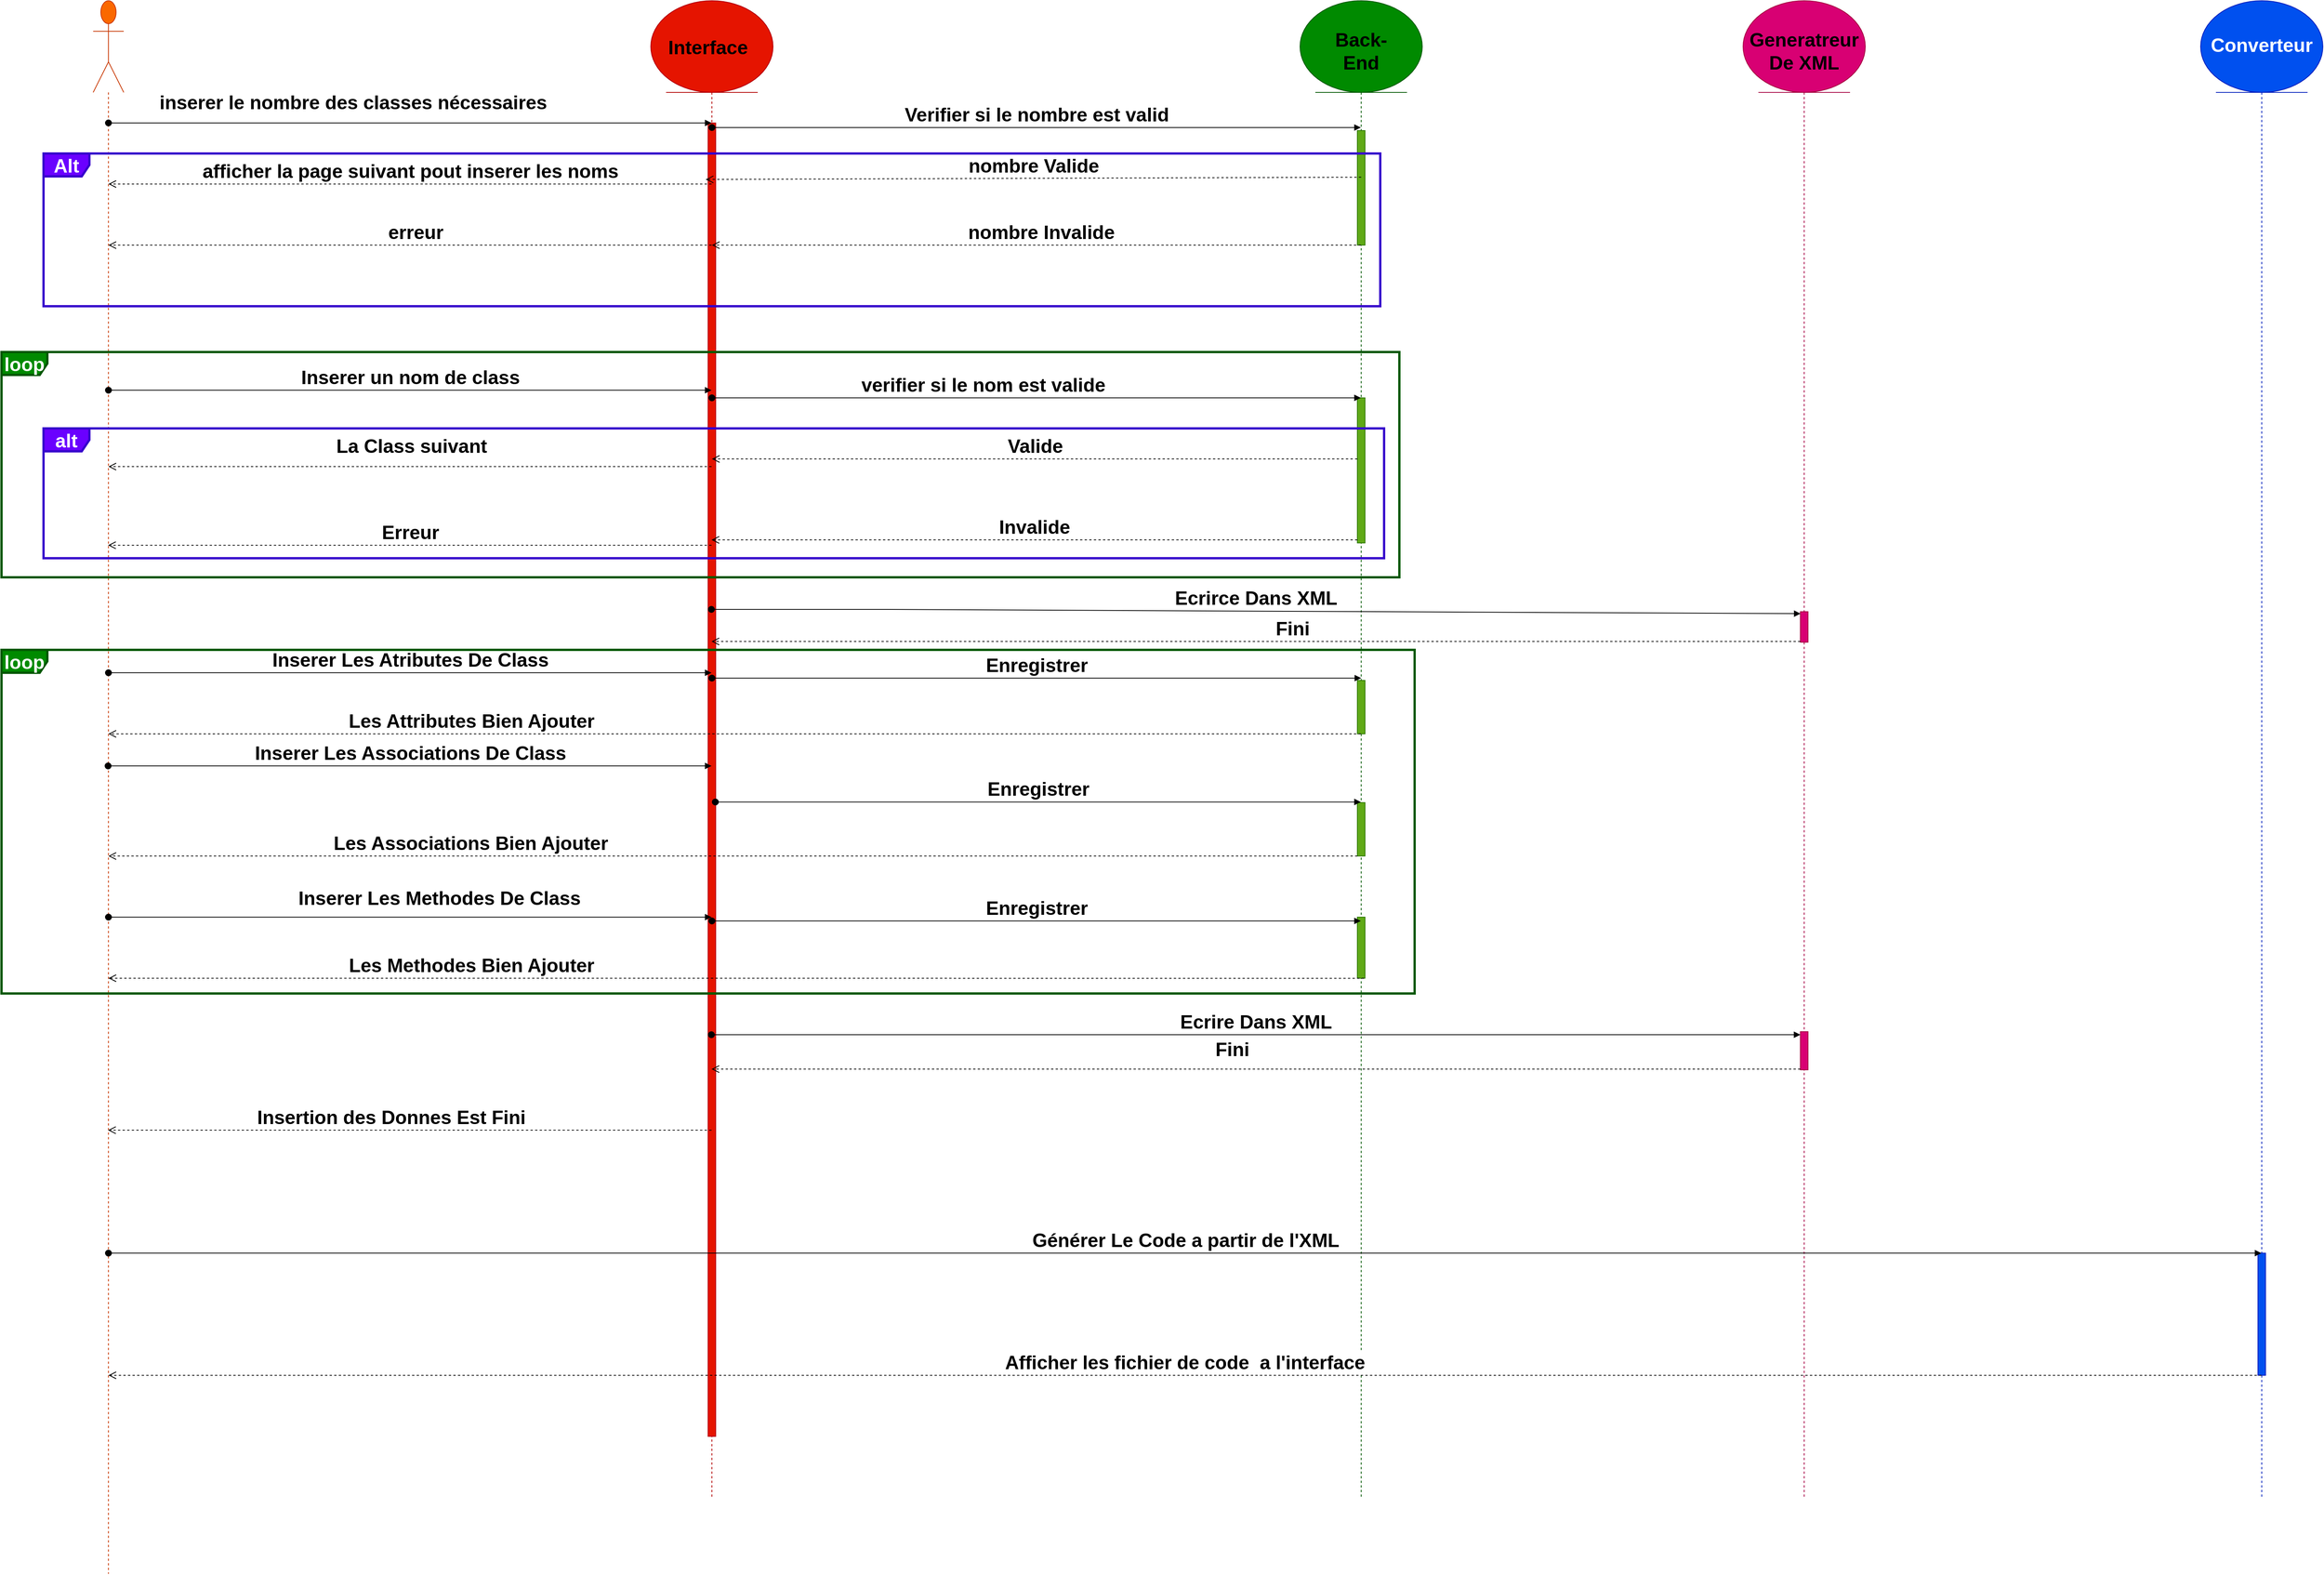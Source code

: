 <mxfile>
    <diagram id="qVnnI8K2D0L8Njw8Rhys" name="Page-1">
        <mxGraphModel dx="2285" dy="715" grid="1" gridSize="10" guides="1" tooltips="1" connect="1" arrows="1" fold="1" page="1" pageScale="1" pageWidth="850" pageHeight="1100" math="0" shadow="0">
            <root>
                <mxCell id="0"/>
                <mxCell id="1" parent="0"/>
                <mxCell id="3" value="" style="shape=umlLifeline;participant=umlActor;perimeter=lifelinePerimeter;whiteSpace=wrap;html=1;container=1;collapsible=0;recursiveResize=0;verticalAlign=top;spacingTop=36;outlineConnect=0;size=120;fillColor=#fa6800;fontColor=#000000;strokeColor=#C73500;" parent="1" vertex="1">
                    <mxGeometry x="40" y="40" width="40" height="2060" as="geometry"/>
                </mxCell>
                <mxCell id="5" value="" style="shape=umlLifeline;participant=umlEntity;perimeter=lifelinePerimeter;whiteSpace=wrap;html=1;container=1;collapsible=0;recursiveResize=0;verticalAlign=top;spacingTop=36;outlineConnect=0;size=120;fillColor=#e51400;fontColor=#ffffff;strokeColor=#B20000;fontSize=25;fontStyle=1" parent="1" vertex="1">
                    <mxGeometry x="770" y="40" width="160" height="1960" as="geometry"/>
                </mxCell>
                <mxCell id="29" style="edgeStyle=none;html=1;fontSize=25;fontStyle=1" parent="5" target="5" edge="1">
                    <mxGeometry relative="1" as="geometry">
                        <mxPoint x="79.5" y="610" as="sourcePoint"/>
                    </mxGeometry>
                </mxCell>
                <mxCell id="12" value="&lt;font style=&quot;font-size: 25px;&quot;&gt;&lt;span style=&quot;font-size: 25px;&quot;&gt;Interface&lt;/span&gt;&lt;/font&gt;" style="text;strokeColor=none;align=center;fillColor=none;html=1;verticalAlign=middle;whiteSpace=wrap;rounded=0;fontSize=25;fontStyle=1" parent="5" vertex="1">
                    <mxGeometry y="40" width="150" height="40" as="geometry"/>
                </mxCell>
                <mxCell id="55" value="" style="html=1;points=[];perimeter=orthogonalPerimeter;fillColor=#e51400;fontColor=#ffffff;strokeColor=#B20000;fontSize=25;fontStyle=1" parent="5" vertex="1">
                    <mxGeometry x="75" y="160" width="10" height="1720" as="geometry"/>
                </mxCell>
                <mxCell id="7" value="" style="shape=umlLifeline;participant=umlEntity;perimeter=lifelinePerimeter;whiteSpace=wrap;html=1;container=1;collapsible=0;recursiveResize=0;verticalAlign=top;spacingTop=36;outlineConnect=0;size=120;fillColor=#008a00;fontColor=#ffffff;strokeColor=#005700;fontSize=25;fontStyle=1" parent="1" vertex="1">
                    <mxGeometry x="1620" y="40" width="160" height="1960" as="geometry"/>
                </mxCell>
                <mxCell id="18" value="&lt;font style=&quot;font-size: 25px;&quot;&gt;&lt;span style=&quot;font-size: 25px;&quot;&gt;Back-End&lt;/span&gt;&lt;/font&gt;" style="text;strokeColor=none;align=center;fillColor=none;html=1;verticalAlign=middle;whiteSpace=wrap;rounded=0;strokeWidth=3;fontSize=25;fontStyle=1" parent="7" vertex="1">
                    <mxGeometry x="50" y="40" width="60" height="50" as="geometry"/>
                </mxCell>
                <mxCell id="40" value="&lt;font style=&quot;font-size: 25px;&quot;&gt;&lt;span style=&quot;font-size: 25px;&quot;&gt;Enregistrer&lt;/span&gt;&lt;/font&gt;" style="html=1;verticalAlign=bottom;startArrow=oval;startFill=1;endArrow=block;startSize=8;fontSize=25;fontStyle=1" parent="7" edge="1" source="5">
                    <mxGeometry x="-0.001" width="60" relative="1" as="geometry">
                        <mxPoint x="-400.5" y="887" as="sourcePoint"/>
                        <mxPoint x="80" y="887" as="targetPoint"/>
                        <mxPoint as="offset"/>
                    </mxGeometry>
                </mxCell>
                <mxCell id="56" value="" style="html=1;points=[];perimeter=orthogonalPerimeter;fillColor=#60a917;fontColor=#ffffff;strokeColor=#2D7600;fontSize=25;fontStyle=1" parent="7" vertex="1">
                    <mxGeometry x="75" y="170" width="10" height="150" as="geometry"/>
                </mxCell>
                <mxCell id="57" value="" style="html=1;points=[];perimeter=orthogonalPerimeter;fillColor=#60a917;fontColor=#ffffff;strokeColor=#2D7600;fontSize=25;fontStyle=1" parent="7" vertex="1">
                    <mxGeometry x="75" y="520" width="10" height="190" as="geometry"/>
                </mxCell>
                <mxCell id="59" value="" style="html=1;points=[];perimeter=orthogonalPerimeter;fillColor=#60a917;fontColor=#ffffff;strokeColor=#2D7600;fontSize=25;fontStyle=1" parent="7" vertex="1">
                    <mxGeometry x="75" y="890" width="10" height="70" as="geometry"/>
                </mxCell>
                <mxCell id="62" value="" style="html=1;points=[];perimeter=orthogonalPerimeter;fillColor=#60a917;fontColor=#ffffff;strokeColor=#2D7600;fontSize=25;fontStyle=1" parent="7" vertex="1">
                    <mxGeometry x="75" y="1050" width="10" height="70" as="geometry"/>
                </mxCell>
                <mxCell id="63" value="" style="html=1;points=[];perimeter=orthogonalPerimeter;fillColor=#60a917;fontColor=#ffffff;strokeColor=#2D7600;fontSize=25;fontStyle=1" parent="7" vertex="1">
                    <mxGeometry x="75" y="1200" width="10" height="80" as="geometry"/>
                </mxCell>
                <mxCell id="30" value="&lt;font style=&quot;font-size: 25px;&quot;&gt;&lt;span style=&quot;font-size: 25px;&quot;&gt;Invalide&lt;/span&gt;&lt;/font&gt;" style="html=1;verticalAlign=bottom;endArrow=open;dashed=1;endSize=8;fontSize=25;fontStyle=1" parent="7" edge="1">
                    <mxGeometry x="0.001" relative="1" as="geometry">
                        <mxPoint x="75" y="706" as="sourcePoint"/>
                        <mxPoint x="-770.5" y="706" as="targetPoint"/>
                        <Array as="points">
                            <mxPoint x="-224.5" y="706"/>
                            <mxPoint x="-290" y="706"/>
                        </Array>
                        <mxPoint as="offset"/>
                    </mxGeometry>
                </mxCell>
                <mxCell id="8" value="" style="shape=umlLifeline;participant=umlEntity;perimeter=lifelinePerimeter;whiteSpace=wrap;html=1;container=1;collapsible=0;recursiveResize=0;verticalAlign=top;spacingTop=36;outlineConnect=0;size=120;fillColor=#d80073;fontColor=#ffffff;strokeColor=#A50040;fontSize=25;fontStyle=1" parent="1" vertex="1">
                    <mxGeometry x="2200" y="40" width="160" height="1960" as="geometry"/>
                </mxCell>
                <mxCell id="24" value="&lt;font style=&quot;font-size: 25px;&quot;&gt;&lt;span style=&quot;font-size: 25px;&quot;&gt;Generatreur De XML&lt;/span&gt;&lt;/font&gt;" style="text;strokeColor=none;align=center;fillColor=none;html=1;verticalAlign=middle;whiteSpace=wrap;rounded=0;fontSize=25;fontStyle=1" parent="8" vertex="1">
                    <mxGeometry x="50" y="50" width="60" height="30" as="geometry"/>
                </mxCell>
                <mxCell id="64" value="" style="html=1;points=[];perimeter=orthogonalPerimeter;fillColor=#d80073;fontColor=#ffffff;strokeColor=#A50040;fontSize=25;fontStyle=1" parent="8" vertex="1">
                    <mxGeometry x="75" y="800" width="10" height="40" as="geometry"/>
                </mxCell>
                <mxCell id="65" value="" style="html=1;points=[];perimeter=orthogonalPerimeter;fillColor=#d80073;fontColor=#ffffff;strokeColor=#A50040;fontSize=25;fontStyle=1" parent="8" vertex="1">
                    <mxGeometry x="75" y="1350" width="10" height="50" as="geometry"/>
                </mxCell>
                <mxCell id="9" value="&lt;font style=&quot;font-size: 25px;&quot;&gt;&lt;span style=&quot;font-size: 25px;&quot;&gt;Converteur&lt;br&gt;&lt;/span&gt;&lt;/font&gt;" style="shape=umlLifeline;participant=umlEntity;perimeter=lifelinePerimeter;whiteSpace=wrap;html=1;container=1;collapsible=0;recursiveResize=0;verticalAlign=top;spacingTop=36;outlineConnect=0;size=120;fillColor=#0050ef;fontColor=#ffffff;strokeColor=#001DBC;fontSize=25;fontStyle=1" parent="1" vertex="1">
                    <mxGeometry x="2799" y="40" width="160" height="1960" as="geometry"/>
                </mxCell>
                <mxCell id="66" value="" style="html=1;points=[];perimeter=orthogonalPerimeter;fillColor=#0050ef;fontColor=#ffffff;strokeColor=#001DBC;fontSize=25;fontStyle=1" parent="9" vertex="1">
                    <mxGeometry x="75" y="1640" width="10" height="160" as="geometry"/>
                </mxCell>
                <mxCell id="11" value="&lt;font style=&quot;font-size: 25px;&quot;&gt;&lt;span style=&quot;font-size: 25px;&quot;&gt;inserer le nombre des classes&amp;nbsp;nécessaires&lt;/span&gt;&lt;/font&gt;" style="html=1;verticalAlign=bottom;startArrow=oval;endArrow=block;startSize=8;fontSize=25;fontStyle=1" parent="1" target="5" edge="1">
                    <mxGeometry x="-0.19" y="10" relative="1" as="geometry">
                        <mxPoint x="60" y="200" as="sourcePoint"/>
                        <mxPoint x="120" y="200" as="targetPoint"/>
                        <mxPoint as="offset"/>
                    </mxGeometry>
                </mxCell>
                <mxCell id="15" value="&lt;font style=&quot;font-size: 25px;&quot;&gt;&lt;span style=&quot;font-size: 25px;&quot;&gt;afficher la page suivant pout inserer les noms&lt;/span&gt;&lt;/font&gt;" style="html=1;verticalAlign=bottom;endArrow=open;dashed=1;endSize=8;fontSize=25;fontStyle=1" parent="1" target="3" edge="1" source="5">
                    <mxGeometry relative="1" as="geometry">
                        <mxPoint x="470" y="280" as="sourcePoint"/>
                        <mxPoint x="260" y="270" as="targetPoint"/>
                        <Array as="points">
                            <mxPoint x="270" y="280"/>
                        </Array>
                        <mxPoint as="offset"/>
                    </mxGeometry>
                </mxCell>
                <mxCell id="16" value="&lt;font style=&quot;font-size: 25px;&quot;&gt;&lt;span style=&quot;font-size: 25px;&quot;&gt;erreur&lt;/span&gt;&lt;/font&gt;" style="html=1;verticalAlign=bottom;endArrow=open;dashed=1;endSize=8;fontSize=25;fontStyle=1" parent="1" source="5" target="3" edge="1">
                    <mxGeometry x="-0.018" relative="1" as="geometry">
                        <mxPoint x="340" y="270" as="sourcePoint"/>
                        <mxPoint x="260" y="270" as="targetPoint"/>
                        <Array as="points">
                            <mxPoint x="380" y="360"/>
                            <mxPoint x="160" y="360"/>
                        </Array>
                        <mxPoint as="offset"/>
                    </mxGeometry>
                </mxCell>
                <mxCell id="20" value="&lt;font style=&quot;font-size: 25px;&quot;&gt;&lt;span style=&quot;font-size: 25px;&quot;&gt;Verifier si le nombre est valid&lt;/span&gt;&lt;/font&gt;" style="html=1;verticalAlign=bottom;startArrow=oval;startFill=1;endArrow=block;startSize=8;fontSize=25;fontStyle=1" parent="1" target="7" edge="1">
                    <mxGeometry width="60" relative="1" as="geometry">
                        <mxPoint x="850" y="206" as="sourcePoint"/>
                        <mxPoint x="700" y="270" as="targetPoint"/>
                    </mxGeometry>
                </mxCell>
                <mxCell id="21" value="&lt;font style=&quot;font-size: 25px;&quot;&gt;&lt;span style=&quot;font-size: 25px;&quot;&gt;nombre Valide&lt;/span&gt;&lt;/font&gt;" style="html=1;verticalAlign=bottom;endArrow=open;dashed=1;endSize=8;exitX=0.5;exitY=0.407;exitDx=0;exitDy=0;exitPerimeter=0;entryX=-0.315;entryY=0.043;entryDx=0;entryDy=0;entryPerimeter=0;fontSize=25;fontStyle=1" parent="1" source="56" edge="1" target="55">
                    <mxGeometry relative="1" as="geometry">
                        <mxPoint x="950" y="271" as="sourcePoint"/>
                        <mxPoint x="860" y="271" as="targetPoint"/>
                        <Array as="points"/>
                    </mxGeometry>
                </mxCell>
                <mxCell id="22" value="&lt;font style=&quot;font-size: 25px;&quot;&gt;&lt;span style=&quot;font-size: 25px;&quot;&gt;nombre Invalide&lt;/span&gt;&lt;/font&gt;" style="html=1;verticalAlign=bottom;endArrow=open;dashed=1;endSize=8;fontSize=25;fontStyle=1" parent="1" source="7" edge="1">
                    <mxGeometry x="-0.013" relative="1" as="geometry">
                        <mxPoint x="710" y="270" as="sourcePoint"/>
                        <mxPoint x="850" y="360" as="targetPoint"/>
                        <Array as="points">
                            <mxPoint x="1050" y="360"/>
                            <mxPoint x="890" y="360"/>
                        </Array>
                        <mxPoint as="offset"/>
                    </mxGeometry>
                </mxCell>
                <mxCell id="27" value="&lt;font style=&quot;font-size: 25px;&quot;&gt;&lt;span style=&quot;font-size: 25px;&quot;&gt;Inserer un nom de class&lt;/span&gt;&lt;/font&gt;" style="html=1;verticalAlign=bottom;startArrow=oval;startFill=1;endArrow=block;startSize=8;fontSize=25;fontStyle=1" parent="1" source="3" target="5" edge="1">
                    <mxGeometry width="60" relative="1" as="geometry">
                        <mxPoint x="350" y="430" as="sourcePoint"/>
                        <mxPoint x="410" y="430" as="targetPoint"/>
                        <Array as="points">
                            <mxPoint x="310" y="550"/>
                        </Array>
                    </mxGeometry>
                </mxCell>
                <mxCell id="28" value="&lt;font style=&quot;font-size: 25px;&quot;&gt;&lt;span style=&quot;font-size: 25px;&quot;&gt;verifier si le nom est valide&lt;/span&gt;&lt;/font&gt;" style="html=1;verticalAlign=bottom;startArrow=oval;startFill=1;endArrow=block;startSize=8;fontSize=25;fontStyle=1" parent="1" target="7" edge="1">
                    <mxGeometry width="60" relative="1" as="geometry">
                        <mxPoint x="850" y="560" as="sourcePoint"/>
                        <mxPoint x="850" y="560" as="targetPoint"/>
                        <Array as="points">
                            <mxPoint x="920" y="560"/>
                            <mxPoint x="880" y="560"/>
                            <mxPoint x="850" y="560"/>
                        </Array>
                    </mxGeometry>
                </mxCell>
                <mxCell id="34" value="&lt;font style=&quot;font-size: 25px;&quot;&gt;&lt;span style=&quot;font-size: 25px;&quot;&gt;Erreur&lt;/span&gt;&lt;/font&gt;" style="html=1;verticalAlign=bottom;endArrow=open;dashed=1;endSize=8;fontSize=25;fontStyle=1" parent="1" edge="1" source="5">
                    <mxGeometry relative="1" as="geometry">
                        <mxPoint x="479.5" y="753" as="sourcePoint"/>
                        <mxPoint x="59.5" y="753" as="targetPoint"/>
                        <Array as="points">
                            <mxPoint x="300" y="753"/>
                        </Array>
                    </mxGeometry>
                </mxCell>
                <mxCell id="36" value="&lt;font style=&quot;font-size: 25px;&quot;&gt;&lt;span style=&quot;font-size: 25px;&quot;&gt;Inserer Les Atributes De Class&lt;/span&gt;&lt;/font&gt;" style="html=1;verticalAlign=bottom;startArrow=oval;startFill=1;endArrow=block;startSize=8;fontSize=25;fontStyle=1" parent="1" source="3" target="5" edge="1">
                    <mxGeometry width="60" relative="1" as="geometry">
                        <mxPoint x="350" y="830" as="sourcePoint"/>
                        <mxPoint x="410" y="830" as="targetPoint"/>
                        <Array as="points">
                            <mxPoint x="280" y="920"/>
                        </Array>
                    </mxGeometry>
                </mxCell>
                <mxCell id="37" value="&lt;font style=&quot;font-size: 25px;&quot;&gt;&lt;span style=&quot;font-size: 25px;&quot;&gt;Inserer Les Associations De Class&lt;/span&gt;&lt;/font&gt;" style="html=1;verticalAlign=bottom;startArrow=oval;startFill=1;endArrow=block;startSize=8;fontSize=25;fontStyle=1" parent="1" edge="1">
                    <mxGeometry width="60" relative="1" as="geometry">
                        <mxPoint x="59.5" y="1042" as="sourcePoint"/>
                        <mxPoint x="849.5" y="1042" as="targetPoint"/>
                        <Array as="points">
                            <mxPoint x="300" y="1042"/>
                        </Array>
                        <mxPoint as="offset"/>
                    </mxGeometry>
                </mxCell>
                <mxCell id="38" value="&lt;font style=&quot;font-size: 25px;&quot;&gt;&lt;span style=&quot;font-size: 25px;&quot;&gt;Inserer Les Methodes De Class&lt;/span&gt;&lt;/font&gt;" style="html=1;verticalAlign=bottom;startArrow=oval;startFill=1;endArrow=block;startSize=8;fontSize=25;fontStyle=1" parent="1" edge="1" target="5">
                    <mxGeometry x="0.097" y="8" width="60" relative="1" as="geometry">
                        <mxPoint x="60" y="1240" as="sourcePoint"/>
                        <mxPoint x="479.5" y="1240" as="targetPoint"/>
                        <Array as="points">
                            <mxPoint x="310" y="1240"/>
                        </Array>
                        <mxPoint as="offset"/>
                    </mxGeometry>
                </mxCell>
                <mxCell id="41" value="&lt;font style=&quot;font-size: 25px;&quot;&gt;&lt;span style=&quot;font-size: 25px;&quot;&gt;Les Attributes Bien Ajouter&lt;/span&gt;&lt;/font&gt;" style="html=1;verticalAlign=bottom;endArrow=open;dashed=1;endSize=8;fontSize=25;fontStyle=1" parent="1" source="7" target="3" edge="1">
                    <mxGeometry x="0.421" relative="1" as="geometry">
                        <mxPoint x="870" y="1000" as="sourcePoint"/>
                        <mxPoint x="800" y="1000" as="targetPoint"/>
                        <Array as="points">
                            <mxPoint x="950" y="1000"/>
                        </Array>
                        <mxPoint as="offset"/>
                    </mxGeometry>
                </mxCell>
                <mxCell id="42" value="&lt;font style=&quot;font-size: 25px;&quot;&gt;&lt;span style=&quot;font-size: 25px;&quot;&gt;Les Associations Bien Ajouter&lt;/span&gt;&lt;/font&gt;" style="html=1;verticalAlign=bottom;endArrow=open;dashed=1;endSize=8;fontSize=25;fontStyle=1" parent="1" target="3" edge="1" source="62">
                    <mxGeometry x="0.421" relative="1" as="geometry">
                        <mxPoint x="959.5" y="1160" as="sourcePoint"/>
                        <mxPoint x="470" y="1160" as="targetPoint"/>
                        <Array as="points">
                            <mxPoint x="810" y="1160"/>
                        </Array>
                        <mxPoint as="offset"/>
                    </mxGeometry>
                </mxCell>
                <mxCell id="43" value="&lt;font style=&quot;font-size: 25px;&quot;&gt;&lt;span style=&quot;font-size: 25px;&quot;&gt;Enregistrer&lt;/span&gt;&lt;/font&gt;" style="html=1;verticalAlign=bottom;startArrow=oval;startFill=1;endArrow=block;startSize=8;exitX=0.951;exitY=0.517;exitDx=0;exitDy=0;exitPerimeter=0;fontSize=25;fontStyle=1" parent="1" target="7" edge="1" source="55">
                    <mxGeometry width="60" relative="1" as="geometry">
                        <mxPoint x="880" y="1090" as="sourcePoint"/>
                        <mxPoint x="850" y="1092" as="targetPoint"/>
                    </mxGeometry>
                </mxCell>
                <mxCell id="44" value="&lt;font style=&quot;font-size: 25px;&quot;&gt;&lt;span style=&quot;font-size: 25px;&quot;&gt;Enregistrer&lt;/span&gt;&lt;/font&gt;" style="html=1;verticalAlign=bottom;startArrow=oval;startFill=1;endArrow=block;startSize=8;fontSize=25;fontStyle=1" parent="1" edge="1" target="7">
                    <mxGeometry width="60" relative="1" as="geometry">
                        <mxPoint x="850" y="1245" as="sourcePoint"/>
                        <mxPoint x="1550" y="1245" as="targetPoint"/>
                    </mxGeometry>
                </mxCell>
                <mxCell id="45" value="&lt;font style=&quot;font-size: 25px;&quot;&gt;&lt;span style=&quot;font-size: 25px;&quot;&gt;Les Methodes Bien Ajouter&lt;/span&gt;&lt;/font&gt;" style="html=1;verticalAlign=bottom;endArrow=open;dashed=1;endSize=8;exitX=0.868;exitY=1.002;exitDx=0;exitDy=0;exitPerimeter=0;fontSize=25;fontStyle=1" parent="1" edge="1" source="63">
                    <mxGeometry x="0.422" relative="1" as="geometry">
                        <mxPoint x="960" y="1320" as="sourcePoint"/>
                        <mxPoint x="60" y="1320" as="targetPoint"/>
                        <Array as="points">
                            <mxPoint x="810.5" y="1320"/>
                        </Array>
                        <mxPoint as="offset"/>
                    </mxGeometry>
                </mxCell>
                <mxCell id="47" value="&lt;font style=&quot;font-size: 25px;&quot;&gt;&lt;span style=&quot;font-size: 25px;&quot;&gt;Fini&lt;/span&gt;&lt;/font&gt;" style="html=1;verticalAlign=bottom;endArrow=open;dashed=1;endSize=8;fontSize=25;fontStyle=1" parent="1" edge="1" source="64">
                    <mxGeometry x="-0.067" relative="1" as="geometry">
                        <mxPoint x="2550" y="879" as="sourcePoint"/>
                        <mxPoint x="849.5" y="879" as="targetPoint"/>
                        <Array as="points">
                            <mxPoint x="2170" y="879"/>
                        </Array>
                        <mxPoint as="offset"/>
                    </mxGeometry>
                </mxCell>
                <mxCell id="48" value="&lt;font style=&quot;font-size: 25px;&quot;&gt;&lt;span style=&quot;font-size: 25px;&quot;&gt;Ecrire Dans XML&lt;/span&gt;&lt;/font&gt;" style="html=1;verticalAlign=bottom;startArrow=oval;startFill=1;endArrow=block;startSize=8;fontSize=25;fontStyle=1" parent="1" edge="1" target="65">
                    <mxGeometry width="60" relative="1" as="geometry">
                        <mxPoint x="849.324" y="1394" as="sourcePoint"/>
                        <mxPoint x="2280" y="1394" as="targetPoint"/>
                    </mxGeometry>
                </mxCell>
                <mxCell id="49" value="&lt;font style=&quot;font-size: 25px;&quot;&gt;&lt;span style=&quot;font-size: 25px;&quot;&gt;Fini&lt;/span&gt;&lt;/font&gt;" style="html=1;verticalAlign=bottom;endArrow=open;dashed=1;endSize=8;fontSize=25;fontStyle=1" parent="1" edge="1" source="65">
                    <mxGeometry x="0.044" y="-9" relative="1" as="geometry">
                        <mxPoint x="2545" y="1439" as="sourcePoint"/>
                        <mxPoint x="849.5" y="1439" as="targetPoint"/>
                        <mxPoint as="offset"/>
                    </mxGeometry>
                </mxCell>
                <mxCell id="50" value="&lt;font style=&quot;font-size: 25px;&quot;&gt;&lt;span style=&quot;font-size: 25px;&quot;&gt;Insertion des Donnes Est Fini&lt;/span&gt;&lt;/font&gt;" style="html=1;verticalAlign=bottom;endArrow=open;dashed=1;endSize=8;fontSize=25;fontStyle=1" parent="1" edge="1" source="5">
                    <mxGeometry x="0.066" relative="1" as="geometry">
                        <mxPoint x="820" y="1519" as="sourcePoint"/>
                        <mxPoint x="59.5" y="1519" as="targetPoint"/>
                        <Array as="points">
                            <mxPoint x="680" y="1519"/>
                        </Array>
                        <mxPoint x="1" as="offset"/>
                    </mxGeometry>
                </mxCell>
                <mxCell id="52" value="&lt;font style=&quot;font-size: 25px;&quot;&gt;&lt;span style=&quot;font-size: 25px;&quot;&gt;Générer Le Code a partir de l'XML&lt;/span&gt;&lt;/font&gt;" style="html=1;verticalAlign=bottom;startArrow=oval;startFill=1;endArrow=block;startSize=8;fontSize=25;fontStyle=1" parent="1" source="3" target="9" edge="1">
                    <mxGeometry width="60" relative="1" as="geometry">
                        <mxPoint x="450" y="1600" as="sourcePoint"/>
                        <mxPoint x="980" y="1610" as="targetPoint"/>
                        <Array as="points">
                            <mxPoint x="1700" y="1680"/>
                        </Array>
                    </mxGeometry>
                </mxCell>
                <mxCell id="54" value="&lt;font style=&quot;font-size: 25px;&quot;&gt;&lt;span style=&quot;font-size: 25px;&quot;&gt;Afficher les fichier de code&amp;nbsp; a l'interface&lt;/span&gt;&lt;/font&gt;" style="html=1;verticalAlign=bottom;endArrow=open;dashed=1;endSize=8;fontSize=25;fontStyle=1" parent="1" source="9" target="3" edge="1">
                    <mxGeometry relative="1" as="geometry">
                        <mxPoint x="1990" y="1800" as="sourcePoint"/>
                        <mxPoint x="100" y="1840" as="targetPoint"/>
                        <Array as="points">
                            <mxPoint x="120" y="1840"/>
                        </Array>
                        <mxPoint as="offset"/>
                    </mxGeometry>
                </mxCell>
                <mxCell id="46" value="&lt;font style=&quot;font-size: 25px;&quot;&gt;&lt;span style=&quot;font-size: 25px;&quot;&gt;Ecrirce Dans XML&lt;/span&gt;&lt;/font&gt;" style="html=1;verticalAlign=bottom;startArrow=oval;startFill=1;endArrow=block;startSize=8;fontSize=25;fontStyle=1;entryX=0.02;entryY=0.165;entryDx=0;entryDy=0;entryPerimeter=0;" parent="1" edge="1">
                    <mxGeometry width="60" relative="1" as="geometry">
                        <mxPoint x="849.324" y="837" as="sourcePoint"/>
                        <mxPoint x="2275.2" y="842.6" as="targetPoint"/>
                        <Array as="points">
                            <mxPoint x="1070" y="837"/>
                        </Array>
                    </mxGeometry>
                </mxCell>
                <mxCell id="33" value="&lt;font style=&quot;font-size: 25px;&quot;&gt;&lt;span style=&quot;font-size: 25px;&quot;&gt;La Class suivant&amp;nbsp;&lt;/span&gt;&lt;/font&gt;" style="html=1;verticalAlign=bottom;endArrow=open;dashed=1;endSize=8;fontSize=25;fontStyle=1" parent="1" edge="1" target="3" source="5">
                    <mxGeometry x="-0.011" y="-10" relative="1" as="geometry">
                        <mxPoint x="847.5" y="648" as="sourcePoint"/>
                        <mxPoint x="100" y="650" as="targetPoint"/>
                        <Array as="points">
                            <mxPoint x="530" y="650"/>
                        </Array>
                        <mxPoint x="1" as="offset"/>
                    </mxGeometry>
                </mxCell>
                <mxCell id="75" value="&lt;font style=&quot;font-size: 25px;&quot;&gt;&lt;span style=&quot;font-size: 25px;&quot;&gt;Valide&lt;/span&gt;&lt;/font&gt;" style="html=1;verticalAlign=bottom;endArrow=open;dashed=1;endSize=8;fontSize=25;fontStyle=1" edge="1" parent="1" source="57" target="5">
                    <mxGeometry relative="1" as="geometry">
                        <mxPoint x="1270" y="660" as="sourcePoint"/>
                        <mxPoint x="1190" y="660" as="targetPoint"/>
                        <Array as="points">
                            <mxPoint x="1390" y="640"/>
                        </Array>
                    </mxGeometry>
                </mxCell>
                <mxCell id="79" value="Alt" style="shape=umlFrame;whiteSpace=wrap;html=1;strokeWidth=3;fontSize=25;fillColor=#6a00ff;fontColor=#ffffff;strokeColor=#3700CC;fontStyle=1" vertex="1" parent="1">
                    <mxGeometry x="-25" y="240" width="1750" height="200" as="geometry"/>
                </mxCell>
                <mxCell id="80" value="alt" style="shape=umlFrame;whiteSpace=wrap;html=1;strokeWidth=3;fontSize=25;fillColor=#6a00ff;fontColor=#ffffff;strokeColor=#3700CC;fontStyle=1" vertex="1" parent="1">
                    <mxGeometry x="-25" y="600" width="1755" height="170" as="geometry"/>
                </mxCell>
                <mxCell id="82" value="loop" style="shape=umlFrame;whiteSpace=wrap;html=1;strokeWidth=3;fontSize=25;fillColor=#008a00;fontColor=#ffffff;strokeColor=#005700;fontStyle=1" vertex="1" parent="1">
                    <mxGeometry x="-80" y="890" width="1850" height="450" as="geometry"/>
                </mxCell>
                <mxCell id="81" value="loop" style="shape=umlFrame;whiteSpace=wrap;html=1;strokeWidth=3;fontSize=25;fillColor=#008a00;strokeColor=#005700;fontColor=#ffffff;fontStyle=1" vertex="1" parent="1">
                    <mxGeometry x="-80" y="500" width="1830" height="295" as="geometry"/>
                </mxCell>
            </root>
        </mxGraphModel>
    </diagram>
</mxfile>